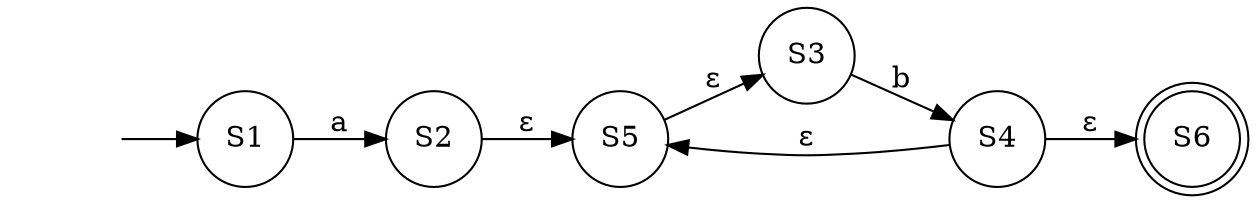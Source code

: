 digraph NFA {
	"" [shape=none]
	"" -> S1
	S1 [shape=circle]
	S1 -> S2 [label=a]
	S2 [shape=circle]
	S2 -> S5 [label="ε"]
	S3 [shape=circle]
	S3 -> S4 [label=b]
	S4 [shape=circle]
	S4 -> S5 [label="ε"]
	S4 -> S6 [label="ε"]
	S5 [shape=circle]
	S5 -> S3 [label="ε"]
	S6 [shape=doublecircle]
	rankdir=LR
}
